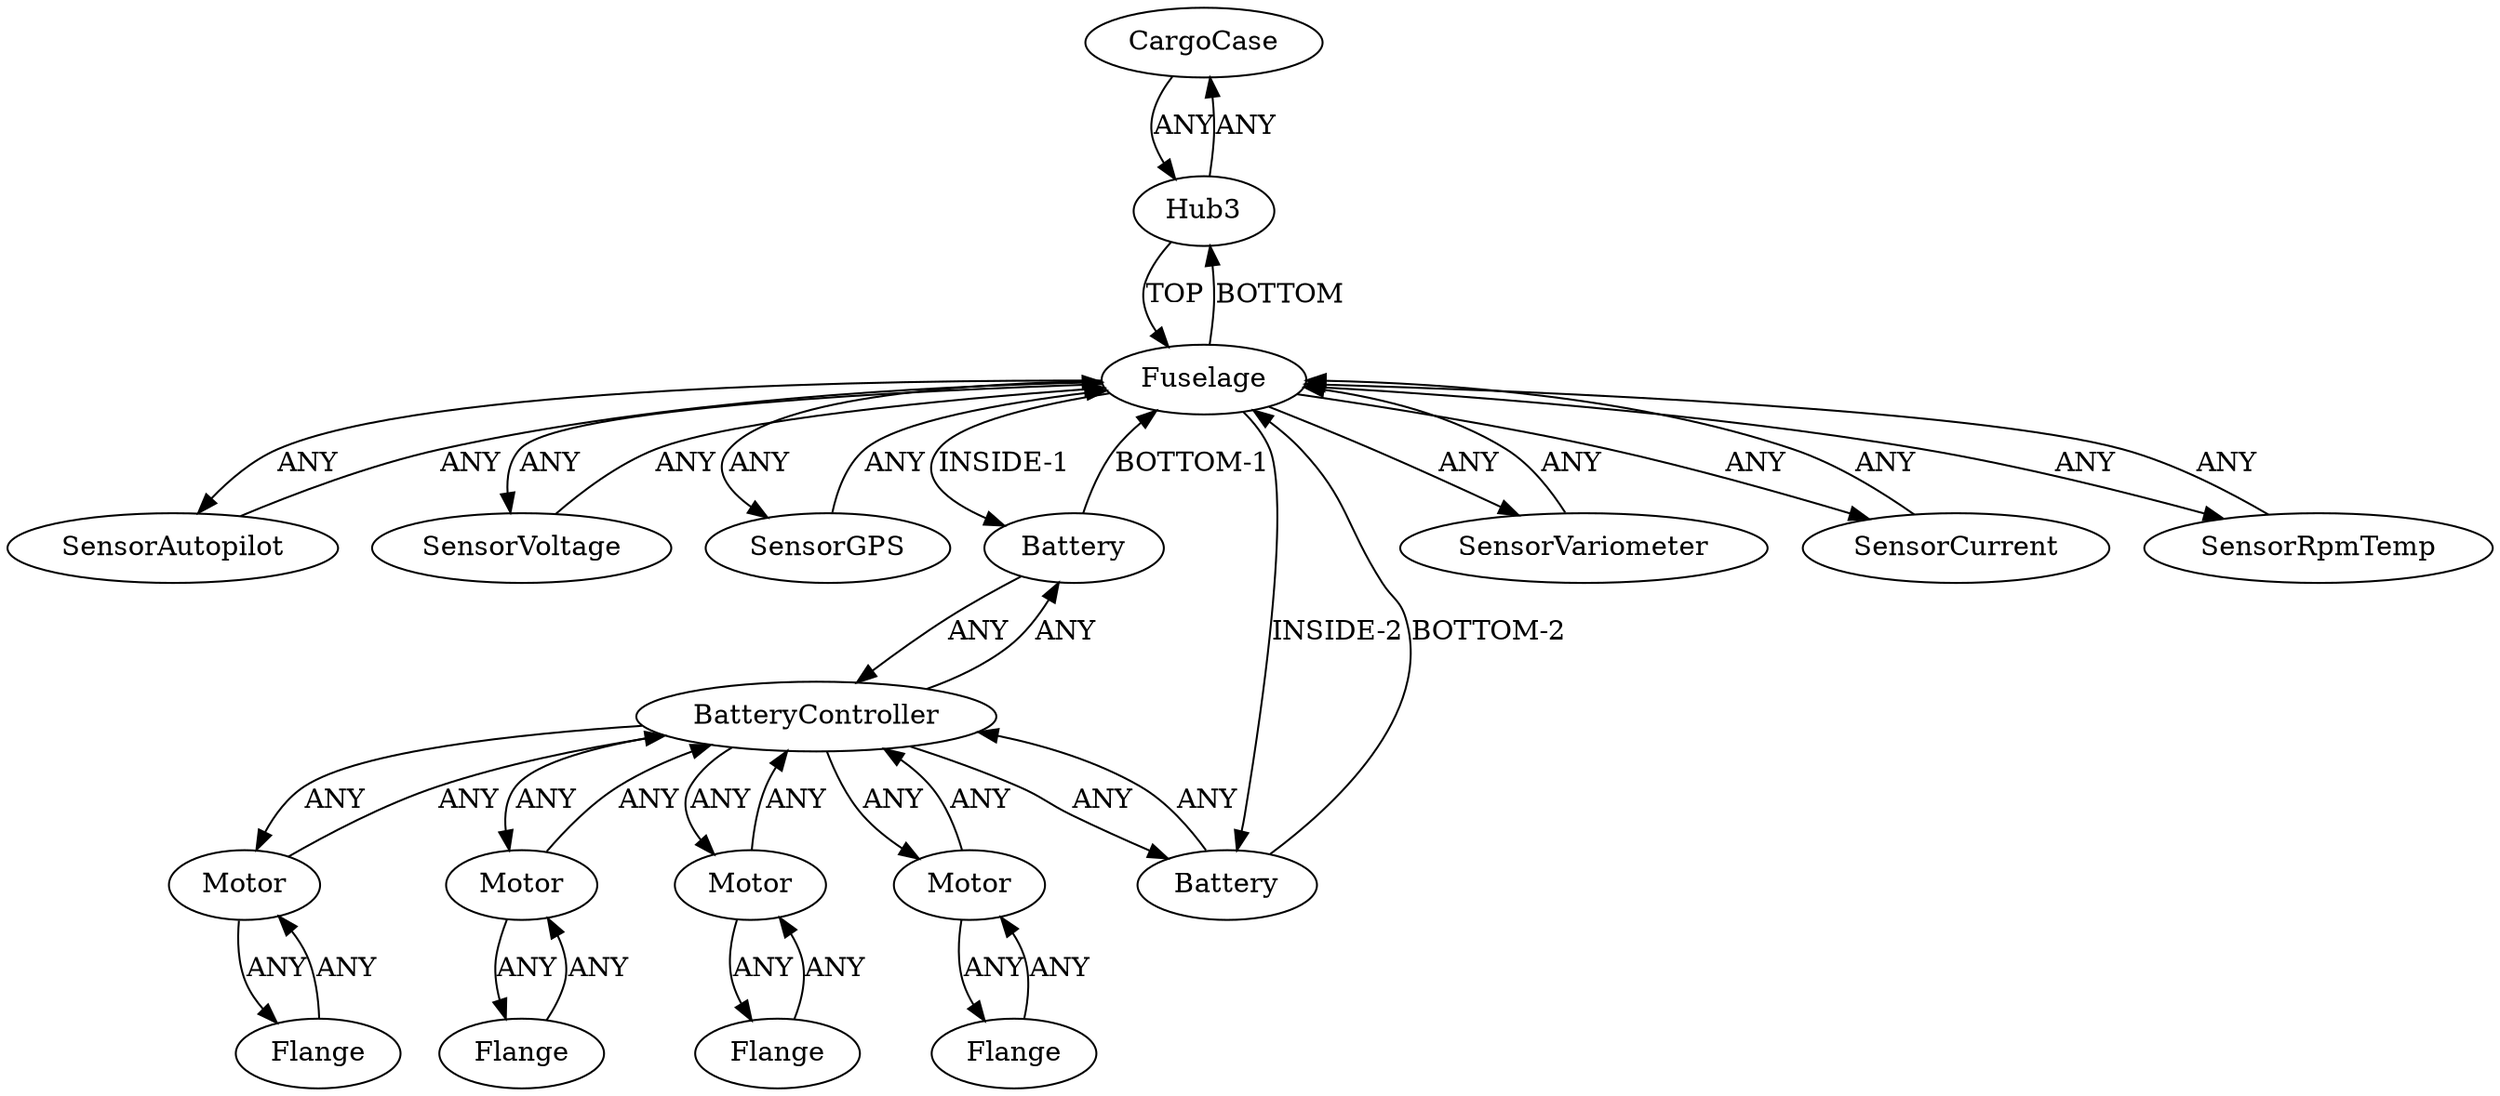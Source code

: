 /* Created by igraph 0.10.2 */
digraph {
  0 [
    instance=CargoCase_instance_1
    label=CargoCase
  ];
  1 [
    instance=Fuselage_instance_1
    label=Fuselage
  ];
  2 [
    instance=Flange_instance_1
    label=Flange
  ];
  3 [
    instance=Motor_instance_1
    label=Motor
  ];
  4 [
    instance=SensorAutopilot_instance_1
    label=SensorAutopilot
  ];
  5 [
    instance=Hub3_instance_4
    label=Hub3
  ];
  6 [
    instance=Flange_instance_2
    label=Flange
  ];
  7 [
    instance=SensorVoltage_instance_1
    label=SensorVoltage
  ];
  8 [
    instance=Motor_instance_2
    label=Motor
  ];
  9 [
    instance=Motor_instance_3
    label=Motor
  ];
  10 [
    instance=Flange_instance_3
    label=Flange
  ];
  11 [
    instance=Flange_instance_4
    label=Flange
  ];
  12 [
    instance=SensorGPS_instance_1
    label=SensorGPS
  ];
  13 [
    instance=Battery_instance_1
    label=Battery
  ];
  14 [
    instance=SensorVariometer_instance_1
    label=SensorVariometer
  ];
  15 [
    instance=Battery_instance_2
    label=Battery
  ];
  16 [
    instance=SensorCurrent_instance_1
    label=SensorCurrent
  ];
  17 [
    instance=Motor_instance_4
    label=Motor
  ];
  18 [
    instance=BatteryController_instance_1
    label=BatteryController
  ];
  19 [
    instance=SensorRpmTemp_instance_1
    label=SensorRpmTemp
  ];

  0 -> 5 [
    label=ANY
  ];
  1 -> 4 [
    label=ANY
  ];
  1 -> 5 [
    label=BOTTOM
  ];
  1 -> 7 [
    label=ANY
  ];
  1 -> 12 [
    label=ANY
  ];
  1 -> 13 [
    label="INSIDE-1"
  ];
  1 -> 14 [
    label=ANY
  ];
  1 -> 15 [
    label="INSIDE-2"
  ];
  1 -> 16 [
    label=ANY
  ];
  1 -> 19 [
    label=ANY
  ];
  2 -> 3 [
    label=ANY
  ];
  3 -> 2 [
    label=ANY
  ];
  3 -> 18 [
    label=ANY
  ];
  4 -> 1 [
    label=ANY
  ];
  5 -> 0 [
    label=ANY
  ];
  5 -> 1 [
    label=TOP
  ];
  6 -> 17 [
    label=ANY
  ];
  7 -> 1 [
    label=ANY
  ];
  8 -> 10 [
    label=ANY
  ];
  8 -> 18 [
    label=ANY
  ];
  9 -> 11 [
    label=ANY
  ];
  9 -> 18 [
    label=ANY
  ];
  10 -> 8 [
    label=ANY
  ];
  11 -> 9 [
    label=ANY
  ];
  12 -> 1 [
    label=ANY
  ];
  13 -> 1 [
    label="BOTTOM-1"
  ];
  13 -> 18 [
    label=ANY
  ];
  14 -> 1 [
    label=ANY
  ];
  15 -> 1 [
    label="BOTTOM-2"
  ];
  15 -> 18 [
    label=ANY
  ];
  16 -> 1 [
    label=ANY
  ];
  17 -> 6 [
    label=ANY
  ];
  17 -> 18 [
    label=ANY
  ];
  18 -> 3 [
    label=ANY
  ];
  18 -> 8 [
    label=ANY
  ];
  18 -> 9 [
    label=ANY
  ];
  18 -> 13 [
    label=ANY
  ];
  18 -> 15 [
    label=ANY
  ];
  18 -> 17 [
    label=ANY
  ];
  19 -> 1 [
    label=ANY
  ];
}
